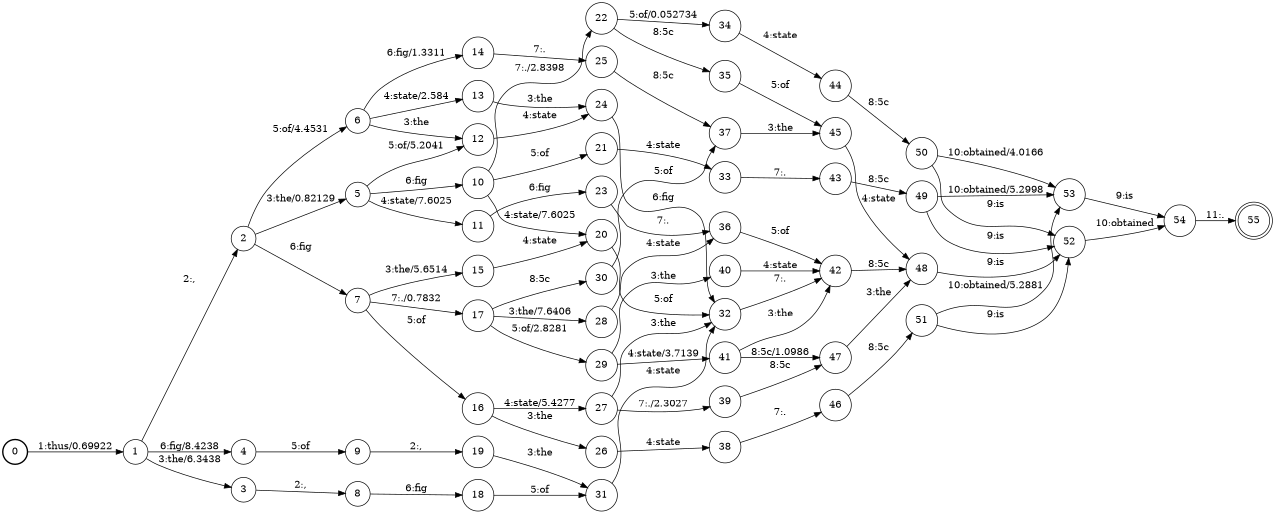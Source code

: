 digraph FST {
rankdir = LR;
size = "8.5,11";
label = "";
center = 1;
orientation = Portrait;
ranksep = "0.4";
nodesep = "0.25";
0 [label = "0", shape = circle, style = bold, fontsize = 14]
	0 -> 1 [label = "1:thus/0.69922", fontsize = 14];
1 [label = "1", shape = circle, style = solid, fontsize = 14]
	1 -> 2 [label = "2:,", fontsize = 14];
	1 -> 3 [label = "3:the/6.3438", fontsize = 14];
	1 -> 4 [label = "6:fig/8.4238", fontsize = 14];
2 [label = "2", shape = circle, style = solid, fontsize = 14]
	2 -> 5 [label = "3:the/0.82129", fontsize = 14];
	2 -> 6 [label = "5:of/4.4531", fontsize = 14];
	2 -> 7 [label = "6:fig", fontsize = 14];
3 [label = "3", shape = circle, style = solid, fontsize = 14]
	3 -> 8 [label = "2:,", fontsize = 14];
4 [label = "4", shape = circle, style = solid, fontsize = 14]
	4 -> 9 [label = "5:of", fontsize = 14];
5 [label = "5", shape = circle, style = solid, fontsize = 14]
	5 -> 11 [label = "4:state/7.6025", fontsize = 14];
	5 -> 12 [label = "5:of/5.2041", fontsize = 14];
	5 -> 10 [label = "6:fig", fontsize = 14];
6 [label = "6", shape = circle, style = solid, fontsize = 14]
	6 -> 12 [label = "3:the", fontsize = 14];
	6 -> 13 [label = "4:state/2.584", fontsize = 14];
	6 -> 14 [label = "6:fig/1.3311", fontsize = 14];
7 [label = "7", shape = circle, style = solid, fontsize = 14]
	7 -> 15 [label = "3:the/5.6514", fontsize = 14];
	7 -> 16 [label = "5:of", fontsize = 14];
	7 -> 17 [label = "7:./0.7832", fontsize = 14];
8 [label = "8", shape = circle, style = solid, fontsize = 14]
	8 -> 18 [label = "6:fig", fontsize = 14];
9 [label = "9", shape = circle, style = solid, fontsize = 14]
	9 -> 19 [label = "2:,", fontsize = 14];
10 [label = "10", shape = circle, style = solid, fontsize = 14]
	10 -> 20 [label = "4:state/7.6025", fontsize = 14];
	10 -> 21 [label = "5:of", fontsize = 14];
	10 -> 22 [label = "7:./2.8398", fontsize = 14];
11 [label = "11", shape = circle, style = solid, fontsize = 14]
	11 -> 23 [label = "6:fig", fontsize = 14];
12 [label = "12", shape = circle, style = solid, fontsize = 14]
	12 -> 24 [label = "4:state", fontsize = 14];
13 [label = "13", shape = circle, style = solid, fontsize = 14]
	13 -> 24 [label = "3:the", fontsize = 14];
14 [label = "14", shape = circle, style = solid, fontsize = 14]
	14 -> 25 [label = "7:.", fontsize = 14];
15 [label = "15", shape = circle, style = solid, fontsize = 14]
	15 -> 20 [label = "4:state", fontsize = 14];
16 [label = "16", shape = circle, style = solid, fontsize = 14]
	16 -> 26 [label = "3:the", fontsize = 14];
	16 -> 27 [label = "4:state/5.4277", fontsize = 14];
17 [label = "17", shape = circle, style = solid, fontsize = 14]
	17 -> 28 [label = "3:the/7.6406", fontsize = 14];
	17 -> 29 [label = "5:of/2.8281", fontsize = 14];
	17 -> 30 [label = "8:5c", fontsize = 14];
18 [label = "18", shape = circle, style = solid, fontsize = 14]
	18 -> 31 [label = "5:of", fontsize = 14];
19 [label = "19", shape = circle, style = solid, fontsize = 14]
	19 -> 31 [label = "3:the", fontsize = 14];
20 [label = "20", shape = circle, style = solid, fontsize = 14]
	20 -> 32 [label = "5:of", fontsize = 14];
21 [label = "21", shape = circle, style = solid, fontsize = 14]
	21 -> 33 [label = "4:state", fontsize = 14];
22 [label = "22", shape = circle, style = solid, fontsize = 14]
	22 -> 34 [label = "5:of/0.052734", fontsize = 14];
	22 -> 35 [label = "8:5c", fontsize = 14];
23 [label = "23", shape = circle, style = solid, fontsize = 14]
	23 -> 36 [label = "7:.", fontsize = 14];
24 [label = "24", shape = circle, style = solid, fontsize = 14]
	24 -> 32 [label = "6:fig", fontsize = 14];
25 [label = "25", shape = circle, style = solid, fontsize = 14]
	25 -> 37 [label = "8:5c", fontsize = 14];
26 [label = "26", shape = circle, style = solid, fontsize = 14]
	26 -> 38 [label = "4:state", fontsize = 14];
27 [label = "27", shape = circle, style = solid, fontsize = 14]
	27 -> 32 [label = "3:the", fontsize = 14];
	27 -> 39 [label = "7:./2.3027", fontsize = 14];
28 [label = "28", shape = circle, style = solid, fontsize = 14]
	28 -> 36 [label = "4:state", fontsize = 14];
29 [label = "29", shape = circle, style = solid, fontsize = 14]
	29 -> 40 [label = "3:the", fontsize = 14];
	29 -> 41 [label = "4:state/3.7139", fontsize = 14];
30 [label = "30", shape = circle, style = solid, fontsize = 14]
	30 -> 37 [label = "5:of", fontsize = 14];
31 [label = "31", shape = circle, style = solid, fontsize = 14]
	31 -> 32 [label = "4:state", fontsize = 14];
32 [label = "32", shape = circle, style = solid, fontsize = 14]
	32 -> 42 [label = "7:.", fontsize = 14];
33 [label = "33", shape = circle, style = solid, fontsize = 14]
	33 -> 43 [label = "7:.", fontsize = 14];
34 [label = "34", shape = circle, style = solid, fontsize = 14]
	34 -> 44 [label = "4:state", fontsize = 14];
35 [label = "35", shape = circle, style = solid, fontsize = 14]
	35 -> 45 [label = "5:of", fontsize = 14];
36 [label = "36", shape = circle, style = solid, fontsize = 14]
	36 -> 42 [label = "5:of", fontsize = 14];
37 [label = "37", shape = circle, style = solid, fontsize = 14]
	37 -> 45 [label = "3:the", fontsize = 14];
38 [label = "38", shape = circle, style = solid, fontsize = 14]
	38 -> 46 [label = "7:.", fontsize = 14];
39 [label = "39", shape = circle, style = solid, fontsize = 14]
	39 -> 47 [label = "8:5c", fontsize = 14];
40 [label = "40", shape = circle, style = solid, fontsize = 14]
	40 -> 42 [label = "4:state", fontsize = 14];
41 [label = "41", shape = circle, style = solid, fontsize = 14]
	41 -> 42 [label = "3:the", fontsize = 14];
	41 -> 47 [label = "8:5c/1.0986", fontsize = 14];
42 [label = "42", shape = circle, style = solid, fontsize = 14]
	42 -> 48 [label = "8:5c", fontsize = 14];
43 [label = "43", shape = circle, style = solid, fontsize = 14]
	43 -> 49 [label = "8:5c", fontsize = 14];
44 [label = "44", shape = circle, style = solid, fontsize = 14]
	44 -> 50 [label = "8:5c", fontsize = 14];
45 [label = "45", shape = circle, style = solid, fontsize = 14]
	45 -> 48 [label = "4:state", fontsize = 14];
46 [label = "46", shape = circle, style = solid, fontsize = 14]
	46 -> 51 [label = "8:5c", fontsize = 14];
47 [label = "47", shape = circle, style = solid, fontsize = 14]
	47 -> 48 [label = "3:the", fontsize = 14];
48 [label = "48", shape = circle, style = solid, fontsize = 14]
	48 -> 52 [label = "9:is", fontsize = 14];
49 [label = "49", shape = circle, style = solid, fontsize = 14]
	49 -> 52 [label = "9:is", fontsize = 14];
	49 -> 53 [label = "10:obtained/5.2998", fontsize = 14];
50 [label = "50", shape = circle, style = solid, fontsize = 14]
	50 -> 52 [label = "9:is", fontsize = 14];
	50 -> 53 [label = "10:obtained/4.0166", fontsize = 14];
51 [label = "51", shape = circle, style = solid, fontsize = 14]
	51 -> 52 [label = "9:is", fontsize = 14];
	51 -> 53 [label = "10:obtained/5.2881", fontsize = 14];
52 [label = "52", shape = circle, style = solid, fontsize = 14]
	52 -> 54 [label = "10:obtained", fontsize = 14];
53 [label = "53", shape = circle, style = solid, fontsize = 14]
	53 -> 54 [label = "9:is", fontsize = 14];
54 [label = "54", shape = circle, style = solid, fontsize = 14]
	54 -> 55 [label = "11:.", fontsize = 14];
55 [label = "55", shape = doublecircle, style = solid, fontsize = 14]
}
